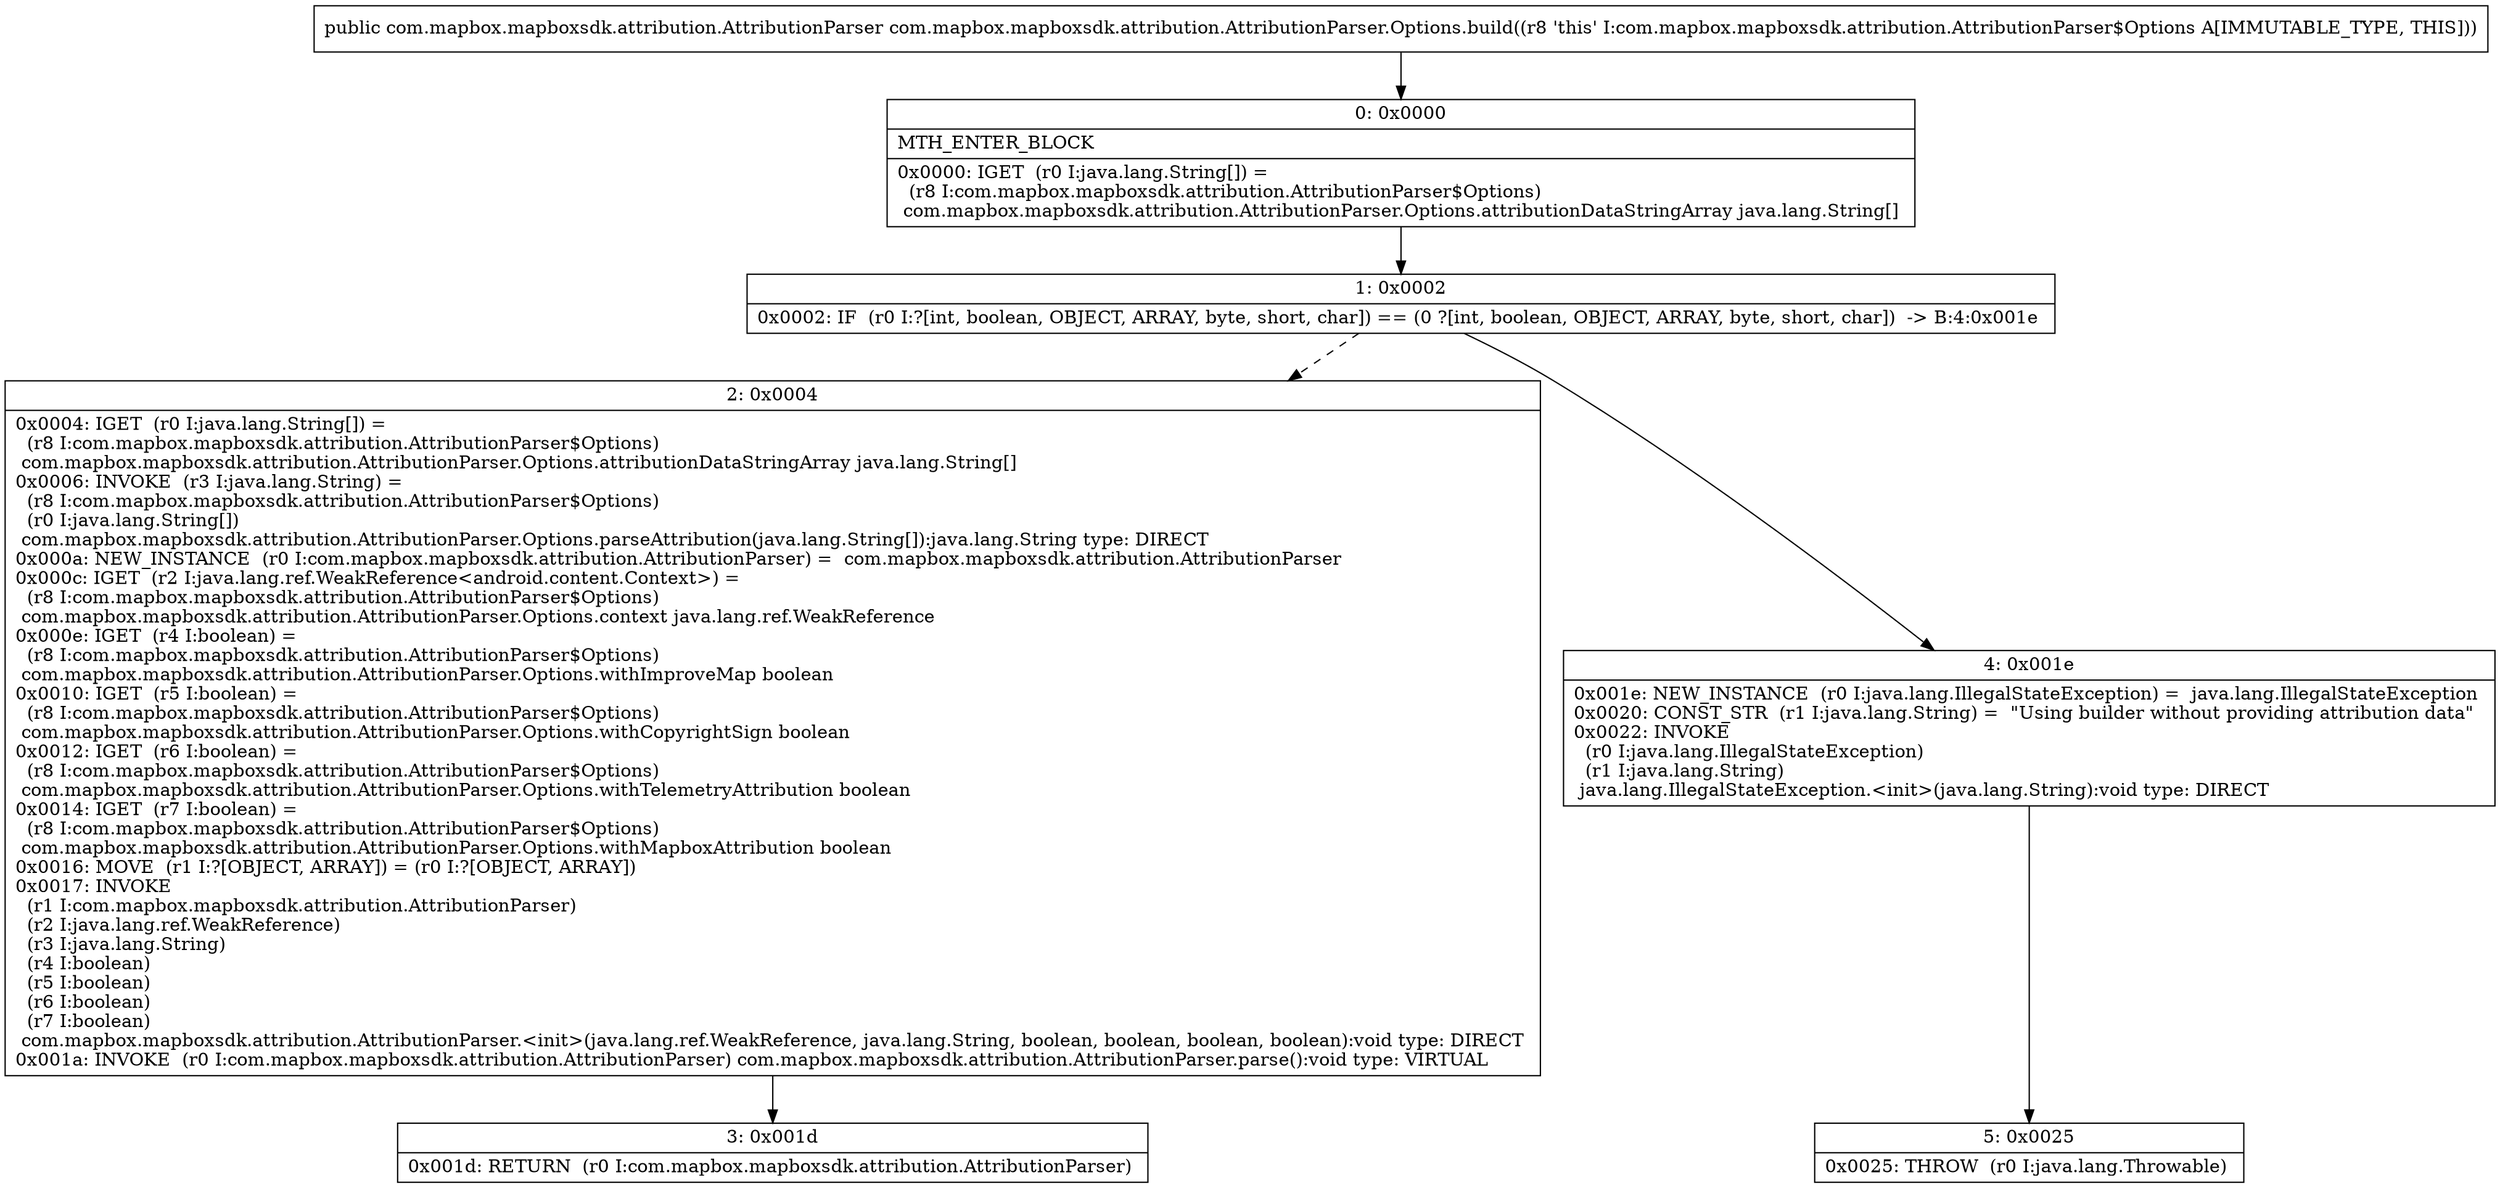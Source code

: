 digraph "CFG forcom.mapbox.mapboxsdk.attribution.AttributionParser.Options.build()Lcom\/mapbox\/mapboxsdk\/attribution\/AttributionParser;" {
Node_0 [shape=record,label="{0\:\ 0x0000|MTH_ENTER_BLOCK\l|0x0000: IGET  (r0 I:java.lang.String[]) = \l  (r8 I:com.mapbox.mapboxsdk.attribution.AttributionParser$Options)\l com.mapbox.mapboxsdk.attribution.AttributionParser.Options.attributionDataStringArray java.lang.String[] \l}"];
Node_1 [shape=record,label="{1\:\ 0x0002|0x0002: IF  (r0 I:?[int, boolean, OBJECT, ARRAY, byte, short, char]) == (0 ?[int, boolean, OBJECT, ARRAY, byte, short, char])  \-\> B:4:0x001e \l}"];
Node_2 [shape=record,label="{2\:\ 0x0004|0x0004: IGET  (r0 I:java.lang.String[]) = \l  (r8 I:com.mapbox.mapboxsdk.attribution.AttributionParser$Options)\l com.mapbox.mapboxsdk.attribution.AttributionParser.Options.attributionDataStringArray java.lang.String[] \l0x0006: INVOKE  (r3 I:java.lang.String) = \l  (r8 I:com.mapbox.mapboxsdk.attribution.AttributionParser$Options)\l  (r0 I:java.lang.String[])\l com.mapbox.mapboxsdk.attribution.AttributionParser.Options.parseAttribution(java.lang.String[]):java.lang.String type: DIRECT \l0x000a: NEW_INSTANCE  (r0 I:com.mapbox.mapboxsdk.attribution.AttributionParser) =  com.mapbox.mapboxsdk.attribution.AttributionParser \l0x000c: IGET  (r2 I:java.lang.ref.WeakReference\<android.content.Context\>) = \l  (r8 I:com.mapbox.mapboxsdk.attribution.AttributionParser$Options)\l com.mapbox.mapboxsdk.attribution.AttributionParser.Options.context java.lang.ref.WeakReference \l0x000e: IGET  (r4 I:boolean) = \l  (r8 I:com.mapbox.mapboxsdk.attribution.AttributionParser$Options)\l com.mapbox.mapboxsdk.attribution.AttributionParser.Options.withImproveMap boolean \l0x0010: IGET  (r5 I:boolean) = \l  (r8 I:com.mapbox.mapboxsdk.attribution.AttributionParser$Options)\l com.mapbox.mapboxsdk.attribution.AttributionParser.Options.withCopyrightSign boolean \l0x0012: IGET  (r6 I:boolean) = \l  (r8 I:com.mapbox.mapboxsdk.attribution.AttributionParser$Options)\l com.mapbox.mapboxsdk.attribution.AttributionParser.Options.withTelemetryAttribution boolean \l0x0014: IGET  (r7 I:boolean) = \l  (r8 I:com.mapbox.mapboxsdk.attribution.AttributionParser$Options)\l com.mapbox.mapboxsdk.attribution.AttributionParser.Options.withMapboxAttribution boolean \l0x0016: MOVE  (r1 I:?[OBJECT, ARRAY]) = (r0 I:?[OBJECT, ARRAY]) \l0x0017: INVOKE  \l  (r1 I:com.mapbox.mapboxsdk.attribution.AttributionParser)\l  (r2 I:java.lang.ref.WeakReference)\l  (r3 I:java.lang.String)\l  (r4 I:boolean)\l  (r5 I:boolean)\l  (r6 I:boolean)\l  (r7 I:boolean)\l com.mapbox.mapboxsdk.attribution.AttributionParser.\<init\>(java.lang.ref.WeakReference, java.lang.String, boolean, boolean, boolean, boolean):void type: DIRECT \l0x001a: INVOKE  (r0 I:com.mapbox.mapboxsdk.attribution.AttributionParser) com.mapbox.mapboxsdk.attribution.AttributionParser.parse():void type: VIRTUAL \l}"];
Node_3 [shape=record,label="{3\:\ 0x001d|0x001d: RETURN  (r0 I:com.mapbox.mapboxsdk.attribution.AttributionParser) \l}"];
Node_4 [shape=record,label="{4\:\ 0x001e|0x001e: NEW_INSTANCE  (r0 I:java.lang.IllegalStateException) =  java.lang.IllegalStateException \l0x0020: CONST_STR  (r1 I:java.lang.String) =  \"Using builder without providing attribution data\" \l0x0022: INVOKE  \l  (r0 I:java.lang.IllegalStateException)\l  (r1 I:java.lang.String)\l java.lang.IllegalStateException.\<init\>(java.lang.String):void type: DIRECT \l}"];
Node_5 [shape=record,label="{5\:\ 0x0025|0x0025: THROW  (r0 I:java.lang.Throwable) \l}"];
MethodNode[shape=record,label="{public com.mapbox.mapboxsdk.attribution.AttributionParser com.mapbox.mapboxsdk.attribution.AttributionParser.Options.build((r8 'this' I:com.mapbox.mapboxsdk.attribution.AttributionParser$Options A[IMMUTABLE_TYPE, THIS])) }"];
MethodNode -> Node_0;
Node_0 -> Node_1;
Node_1 -> Node_2[style=dashed];
Node_1 -> Node_4;
Node_2 -> Node_3;
Node_4 -> Node_5;
}

